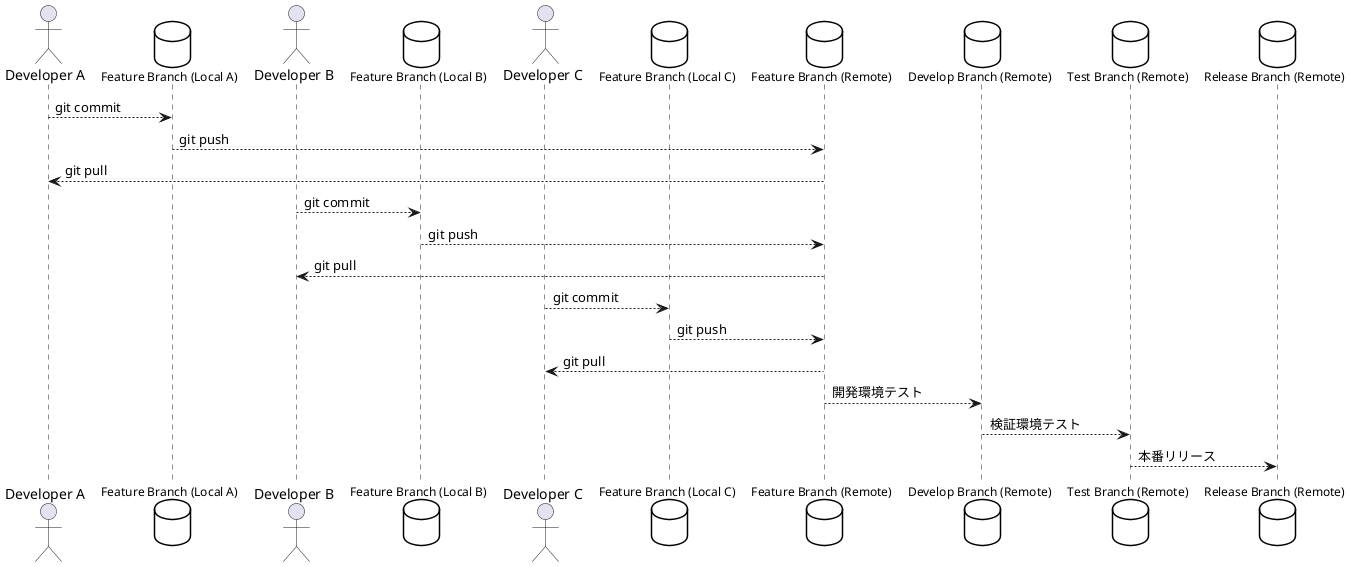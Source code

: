 @startuml
skinparam database {
    BackgroundColor White
    BorderColor Black
    FontSize 12
}

actor "Developer A" as DevA
database "Feature Branch (Local A)" as LocalFeatureA
actor "Developer B" as DevB
database "Feature Branch (Local B)" as LocalFeatureB
actor "Developer C" as DevC
database "Feature Branch (Local C)" as LocalFeatureC


database "Feature Branch (Remote)" as RemoteFeature
database "Develop Branch (Remote)" as RemoteDevelop
database "Test Branch (Remote)" as RemoteTest
database "Release Branch (Remote)" as RemoteRelease

' ユーザー操作の流れ
DevA --> LocalFeatureA : git commit
LocalFeatureA --> RemoteFeature : git push
RemoteFeature --> DevA : git pull

DevB --> LocalFeatureB : git commit
LocalFeatureB --> RemoteFeature : git push
RemoteFeature --> DevB : git pull

DevC --> LocalFeatureC : git commit
LocalFeatureC --> RemoteFeature : git push
RemoteFeature --> DevC : git pull

' Gitフローのリモートブランチ間連携
RemoteFeature --> RemoteDevelop : 開発環境テスト
RemoteDevelop --> RemoteTest : 検証環境テスト
RemoteTest --> RemoteRelease : 本番リリース

@enduml